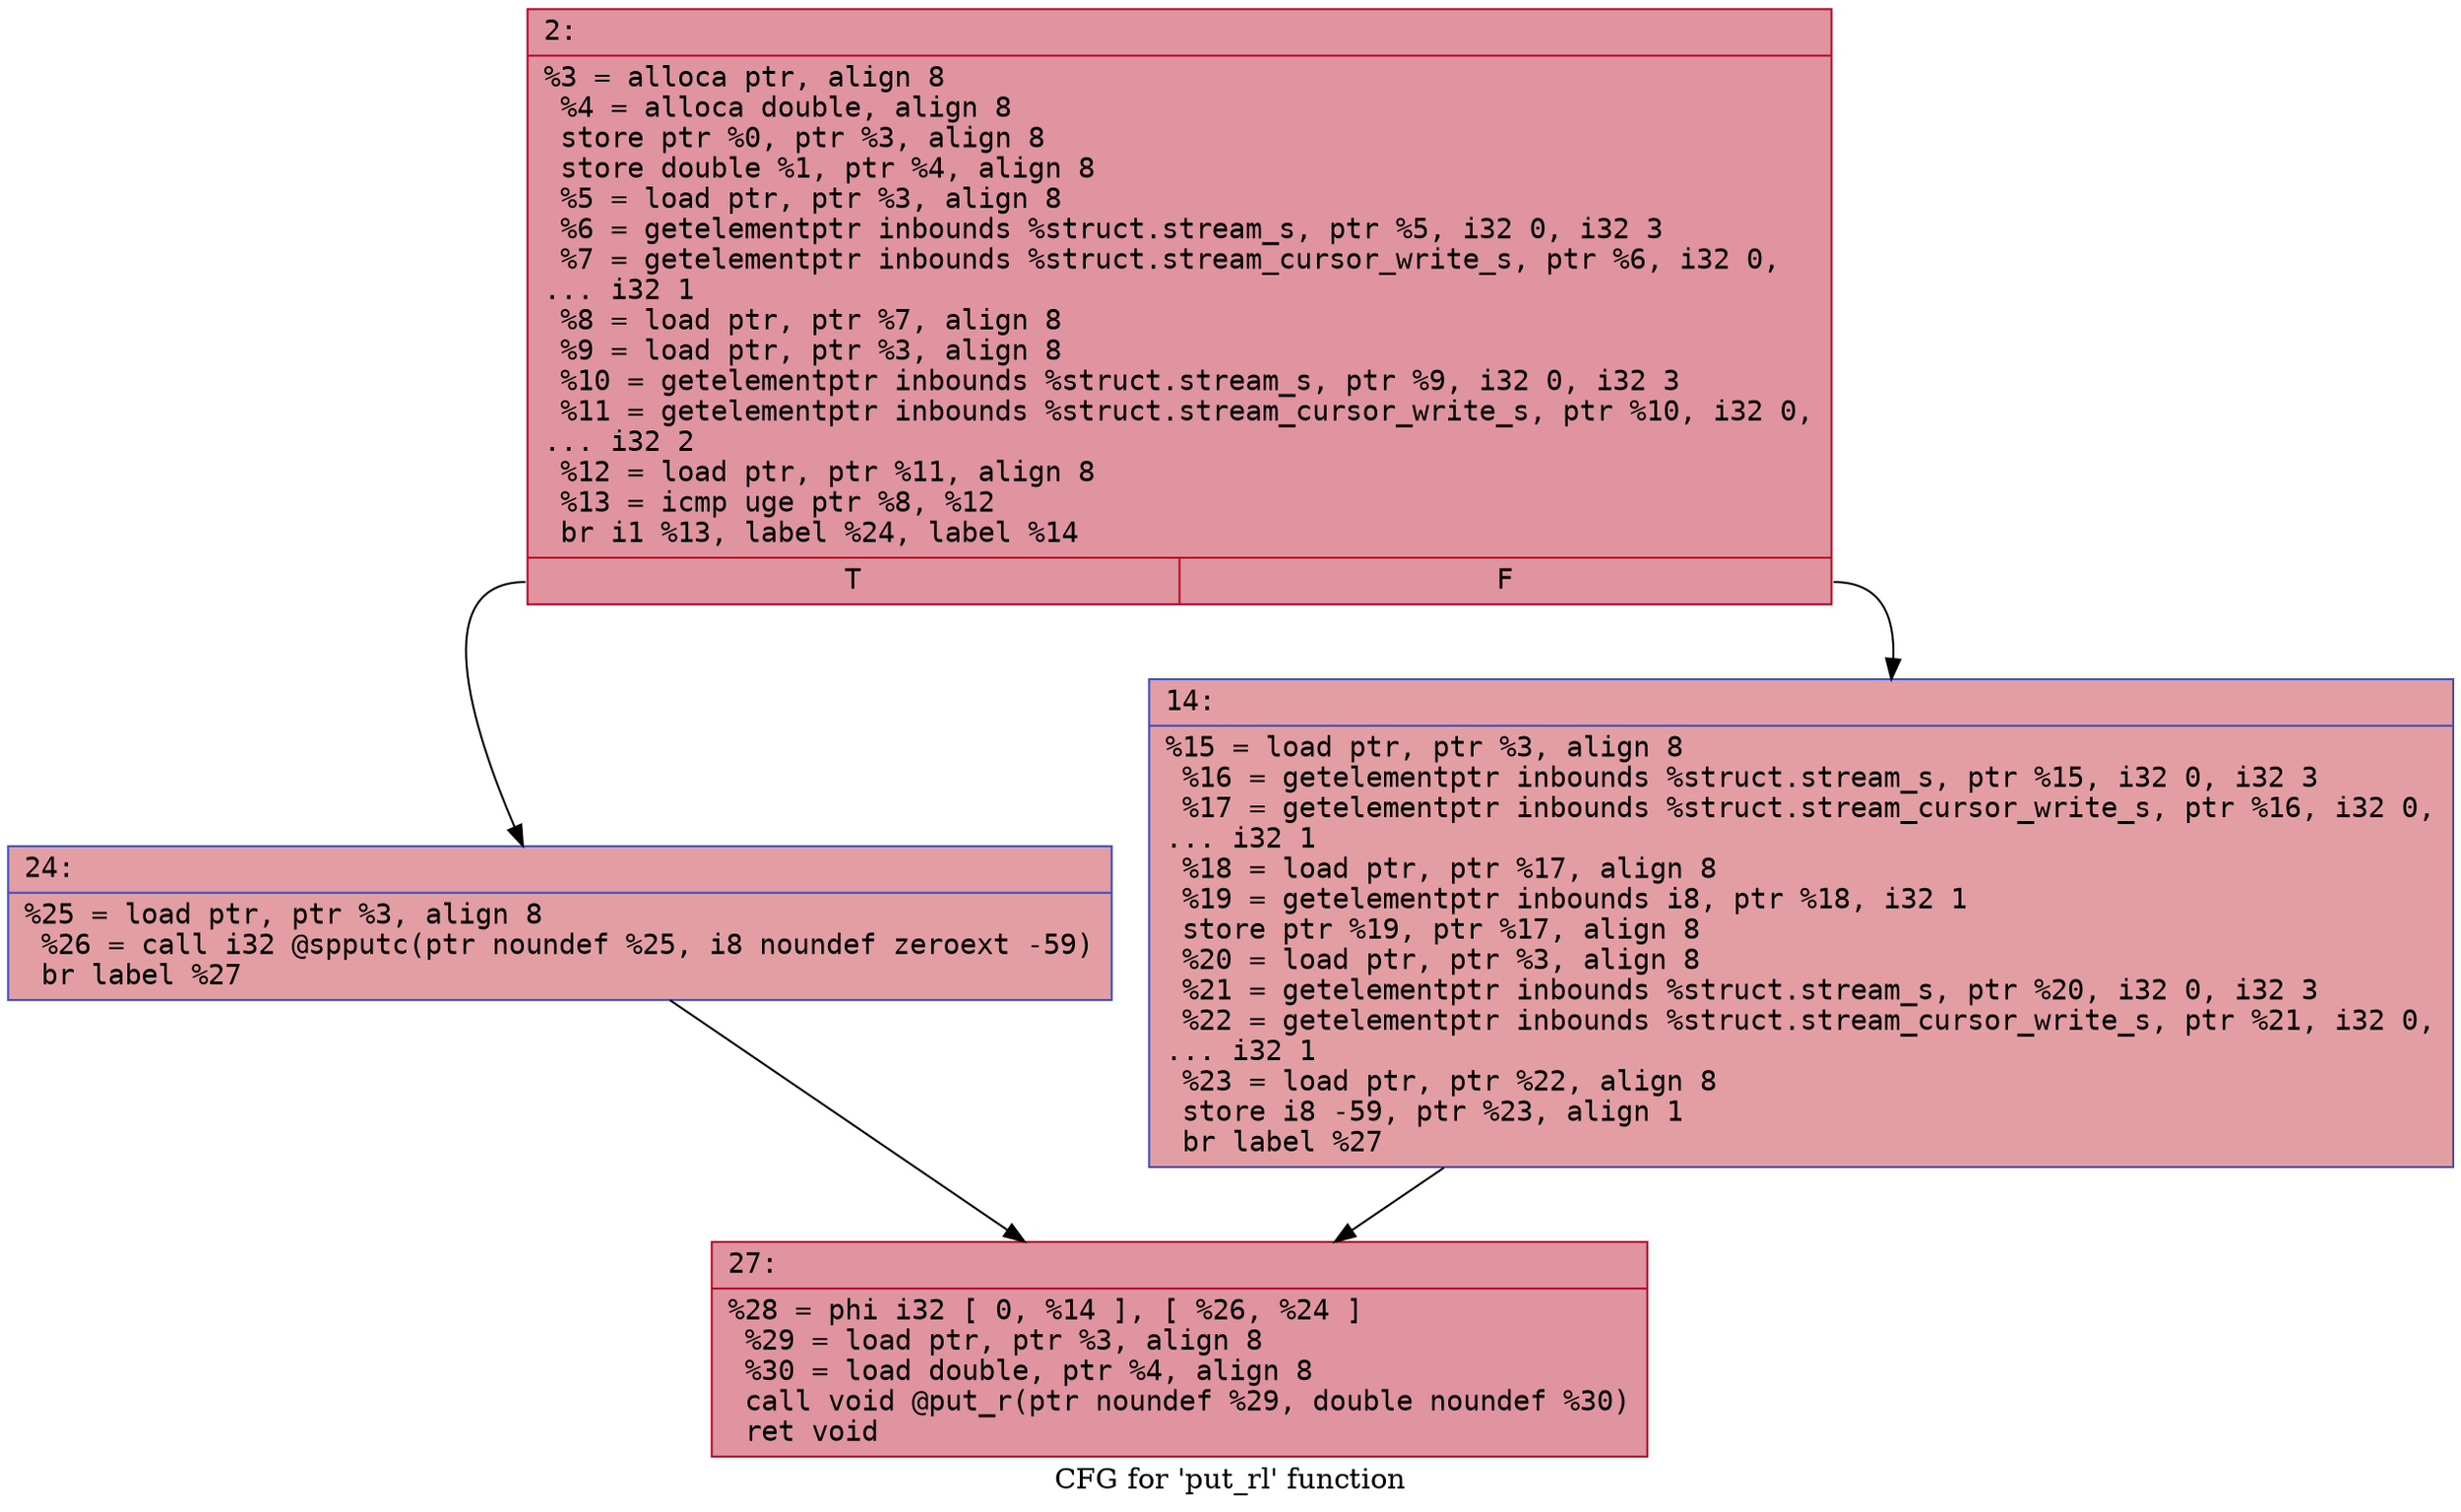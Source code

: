 digraph "CFG for 'put_rl' function" {
	label="CFG for 'put_rl' function";

	Node0x600003ba2120 [shape=record,color="#b70d28ff", style=filled, fillcolor="#b70d2870" fontname="Courier",label="{2:\l|  %3 = alloca ptr, align 8\l  %4 = alloca double, align 8\l  store ptr %0, ptr %3, align 8\l  store double %1, ptr %4, align 8\l  %5 = load ptr, ptr %3, align 8\l  %6 = getelementptr inbounds %struct.stream_s, ptr %5, i32 0, i32 3\l  %7 = getelementptr inbounds %struct.stream_cursor_write_s, ptr %6, i32 0,\l... i32 1\l  %8 = load ptr, ptr %7, align 8\l  %9 = load ptr, ptr %3, align 8\l  %10 = getelementptr inbounds %struct.stream_s, ptr %9, i32 0, i32 3\l  %11 = getelementptr inbounds %struct.stream_cursor_write_s, ptr %10, i32 0,\l... i32 2\l  %12 = load ptr, ptr %11, align 8\l  %13 = icmp uge ptr %8, %12\l  br i1 %13, label %24, label %14\l|{<s0>T|<s1>F}}"];
	Node0x600003ba2120:s0 -> Node0x600003ba21c0[tooltip="2 -> 24\nProbability 50.00%" ];
	Node0x600003ba2120:s1 -> Node0x600003ba2170[tooltip="2 -> 14\nProbability 50.00%" ];
	Node0x600003ba2170 [shape=record,color="#3d50c3ff", style=filled, fillcolor="#be242e70" fontname="Courier",label="{14:\l|  %15 = load ptr, ptr %3, align 8\l  %16 = getelementptr inbounds %struct.stream_s, ptr %15, i32 0, i32 3\l  %17 = getelementptr inbounds %struct.stream_cursor_write_s, ptr %16, i32 0,\l... i32 1\l  %18 = load ptr, ptr %17, align 8\l  %19 = getelementptr inbounds i8, ptr %18, i32 1\l  store ptr %19, ptr %17, align 8\l  %20 = load ptr, ptr %3, align 8\l  %21 = getelementptr inbounds %struct.stream_s, ptr %20, i32 0, i32 3\l  %22 = getelementptr inbounds %struct.stream_cursor_write_s, ptr %21, i32 0,\l... i32 1\l  %23 = load ptr, ptr %22, align 8\l  store i8 -59, ptr %23, align 1\l  br label %27\l}"];
	Node0x600003ba2170 -> Node0x600003ba2210[tooltip="14 -> 27\nProbability 100.00%" ];
	Node0x600003ba21c0 [shape=record,color="#3d50c3ff", style=filled, fillcolor="#be242e70" fontname="Courier",label="{24:\l|  %25 = load ptr, ptr %3, align 8\l  %26 = call i32 @spputc(ptr noundef %25, i8 noundef zeroext -59)\l  br label %27\l}"];
	Node0x600003ba21c0 -> Node0x600003ba2210[tooltip="24 -> 27\nProbability 100.00%" ];
	Node0x600003ba2210 [shape=record,color="#b70d28ff", style=filled, fillcolor="#b70d2870" fontname="Courier",label="{27:\l|  %28 = phi i32 [ 0, %14 ], [ %26, %24 ]\l  %29 = load ptr, ptr %3, align 8\l  %30 = load double, ptr %4, align 8\l  call void @put_r(ptr noundef %29, double noundef %30)\l  ret void\l}"];
}
